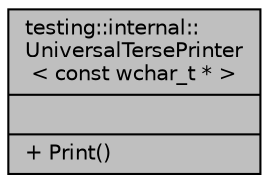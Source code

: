digraph "testing::internal::UniversalTersePrinter&lt; const wchar_t * &gt;"
{
 // LATEX_PDF_SIZE
  edge [fontname="Helvetica",fontsize="10",labelfontname="Helvetica",labelfontsize="10"];
  node [fontname="Helvetica",fontsize="10",shape=record];
  Node1 [label="{testing::internal::\lUniversalTersePrinter\l\< const wchar_t * \>\n||+ Print()\l}",height=0.2,width=0.4,color="black", fillcolor="grey75", style="filled", fontcolor="black",tooltip=" "];
}
